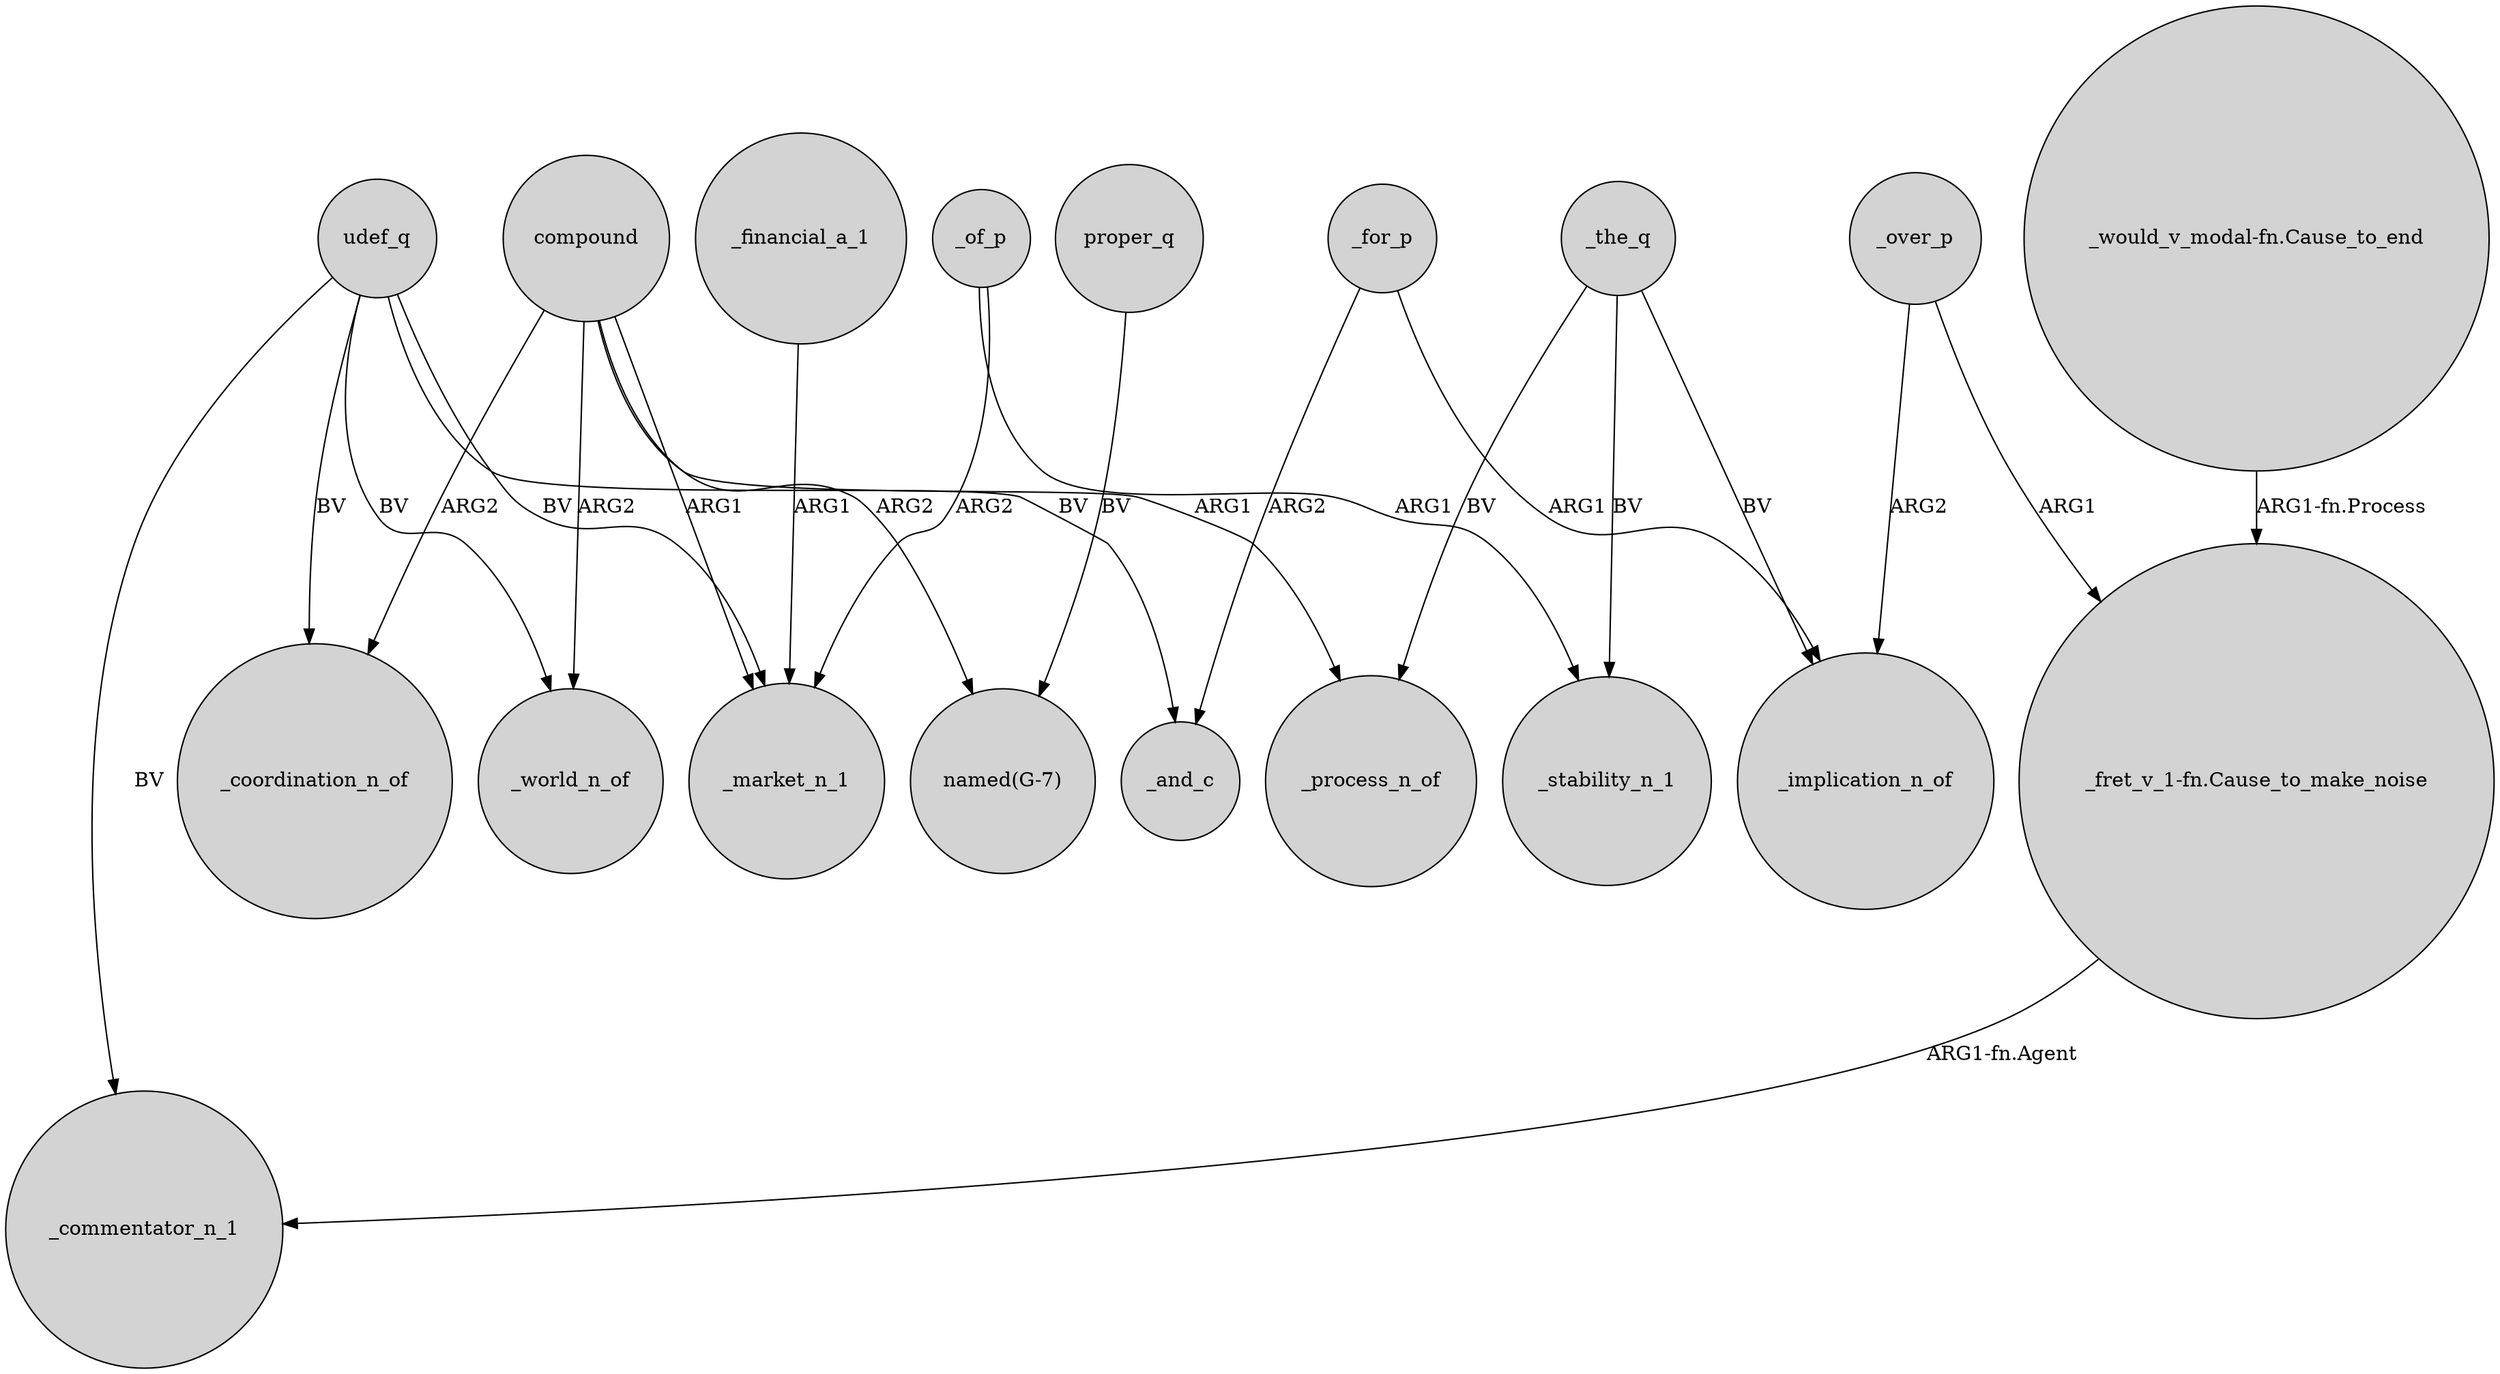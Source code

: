 digraph {
	node [shape=circle style=filled]
	udef_q -> _market_n_1 [label=BV]
	_the_q -> _stability_n_1 [label=BV]
	udef_q -> _world_n_of [label=BV]
	_financial_a_1 -> _market_n_1 [label=ARG1]
	_the_q -> _process_n_of [label=BV]
	_over_p -> "_fret_v_1-fn.Cause_to_make_noise" [label=ARG1]
	compound -> _process_n_of [label=ARG1]
	"_would_v_modal-fn.Cause_to_end" -> "_fret_v_1-fn.Cause_to_make_noise" [label="ARG1-fn.Process"]
	udef_q -> _and_c [label=BV]
	proper_q -> "named(G-7)" [label=BV]
	compound -> "named(G-7)" [label=ARG2]
	_the_q -> _implication_n_of [label=BV]
	udef_q -> _commentator_n_1 [label=BV]
	"_fret_v_1-fn.Cause_to_make_noise" -> _commentator_n_1 [label="ARG1-fn.Agent"]
	_of_p -> _stability_n_1 [label=ARG1]
	_over_p -> _implication_n_of [label=ARG2]
	_for_p -> _implication_n_of [label=ARG1]
	udef_q -> _coordination_n_of [label=BV]
	compound -> _world_n_of [label=ARG2]
	_of_p -> _market_n_1 [label=ARG2]
	compound -> _market_n_1 [label=ARG1]
	compound -> _coordination_n_of [label=ARG2]
	_for_p -> _and_c [label=ARG2]
}
